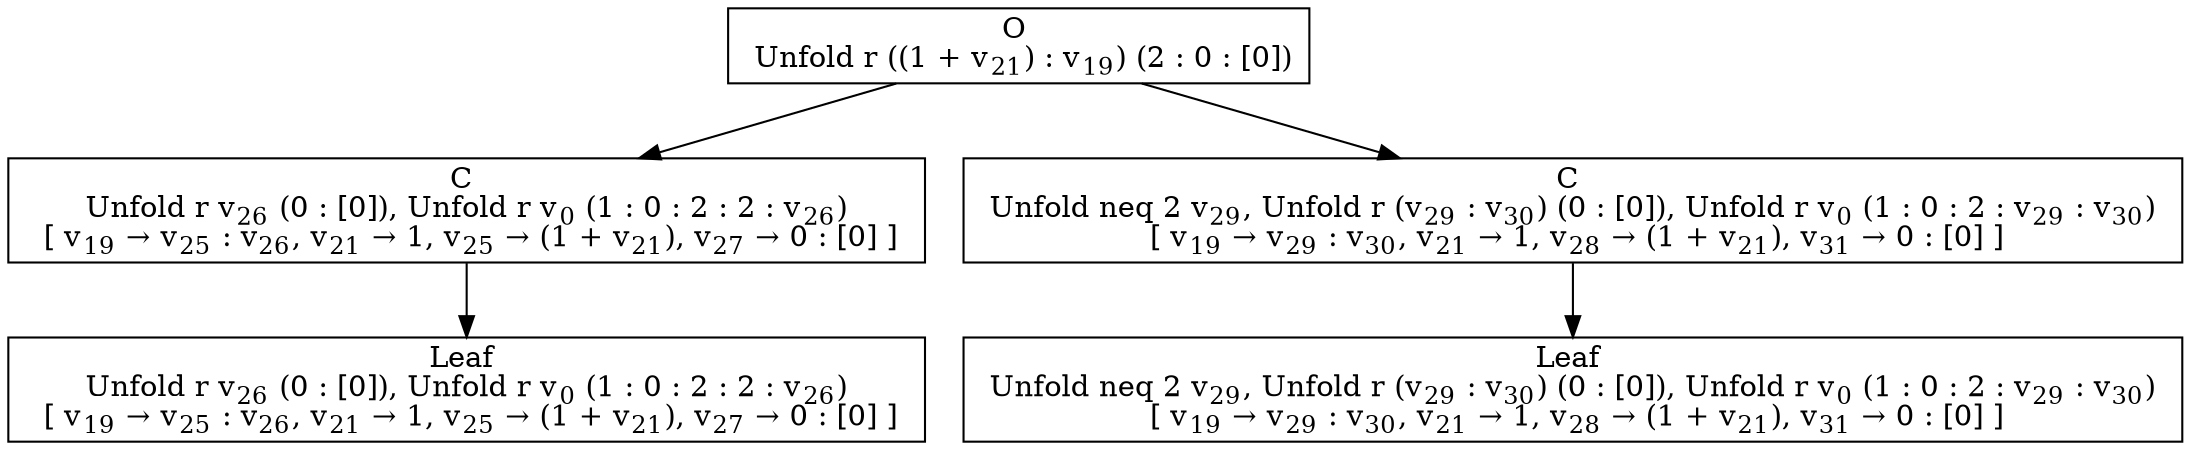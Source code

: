digraph {
    graph [rankdir=TB
          ,bgcolor=transparent];
    node [shape=box
         ,fillcolor=white
         ,style=filled];
    0 [label=<O <BR/> Unfold r ((1 + v<SUB>21</SUB>) : v<SUB>19</SUB>) (2 : 0 : [0])>];
    1 [label=<C <BR/> Unfold r v<SUB>26</SUB> (0 : [0]), Unfold r v<SUB>0</SUB> (1 : 0 : 2 : 2 : v<SUB>26</SUB>) <BR/>  [ v<SUB>19</SUB> &rarr; v<SUB>25</SUB> : v<SUB>26</SUB>, v<SUB>21</SUB> &rarr; 1, v<SUB>25</SUB> &rarr; (1 + v<SUB>21</SUB>), v<SUB>27</SUB> &rarr; 0 : [0] ] >];
    2 [label=<C <BR/> Unfold neq 2 v<SUB>29</SUB>, Unfold r (v<SUB>29</SUB> : v<SUB>30</SUB>) (0 : [0]), Unfold r v<SUB>0</SUB> (1 : 0 : 2 : v<SUB>29</SUB> : v<SUB>30</SUB>) <BR/>  [ v<SUB>19</SUB> &rarr; v<SUB>29</SUB> : v<SUB>30</SUB>, v<SUB>21</SUB> &rarr; 1, v<SUB>28</SUB> &rarr; (1 + v<SUB>21</SUB>), v<SUB>31</SUB> &rarr; 0 : [0] ] >];
    3 [label=<Leaf <BR/> Unfold r v<SUB>26</SUB> (0 : [0]), Unfold r v<SUB>0</SUB> (1 : 0 : 2 : 2 : v<SUB>26</SUB>) <BR/>  [ v<SUB>19</SUB> &rarr; v<SUB>25</SUB> : v<SUB>26</SUB>, v<SUB>21</SUB> &rarr; 1, v<SUB>25</SUB> &rarr; (1 + v<SUB>21</SUB>), v<SUB>27</SUB> &rarr; 0 : [0] ] >];
    4 [label=<Leaf <BR/> Unfold neq 2 v<SUB>29</SUB>, Unfold r (v<SUB>29</SUB> : v<SUB>30</SUB>) (0 : [0]), Unfold r v<SUB>0</SUB> (1 : 0 : 2 : v<SUB>29</SUB> : v<SUB>30</SUB>) <BR/>  [ v<SUB>19</SUB> &rarr; v<SUB>29</SUB> : v<SUB>30</SUB>, v<SUB>21</SUB> &rarr; 1, v<SUB>28</SUB> &rarr; (1 + v<SUB>21</SUB>), v<SUB>31</SUB> &rarr; 0 : [0] ] >];
    0 -> 1 [label=""];
    0 -> 2 [label=""];
    1 -> 3 [label=""];
    2 -> 4 [label=""];
}